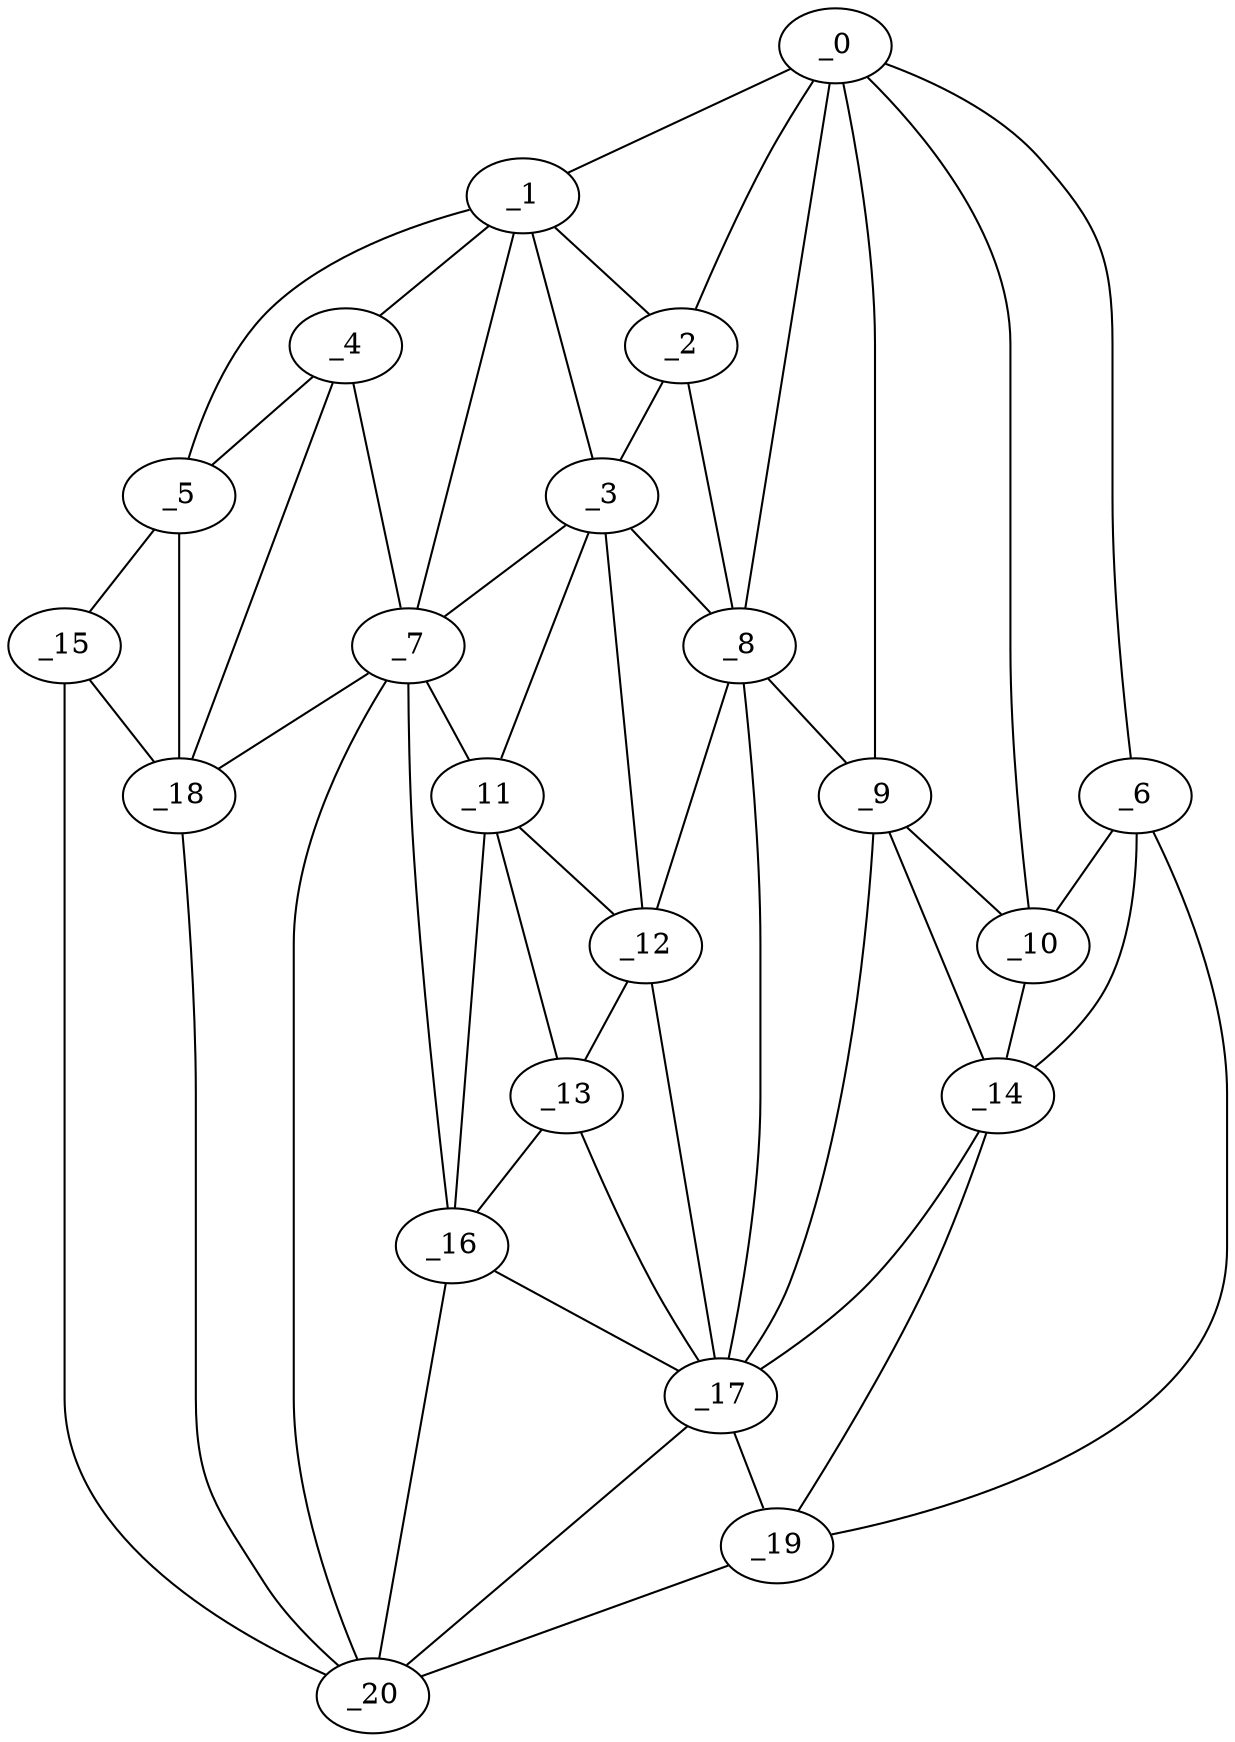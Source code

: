 graph "obj61__85.gxl" {
	_0	 [x=38,
		y=101];
	_1	 [x=39,
		y=40];
	_0 -- _1	 [valence=1];
	_2	 [x=39,
		y=92];
	_0 -- _2	 [valence=1];
	_6	 [x=62,
		y=125];
	_0 -- _6	 [valence=1];
	_8	 [x=67,
		y=95];
	_0 -- _8	 [valence=2];
	_9	 [x=67,
		y=103];
	_0 -- _9	 [valence=1];
	_10	 [x=67,
		y=110];
	_0 -- _10	 [valence=1];
	_1 -- _2	 [valence=2];
	_3	 [x=41,
		y=85];
	_1 -- _3	 [valence=1];
	_4	 [x=46,
		y=34];
	_1 -- _4	 [valence=2];
	_5	 [x=51,
		y=7];
	_1 -- _5	 [valence=1];
	_7	 [x=63,
		y=54];
	_1 -- _7	 [valence=2];
	_2 -- _3	 [valence=2];
	_2 -- _8	 [valence=1];
	_3 -- _7	 [valence=2];
	_3 -- _8	 [valence=1];
	_11	 [x=68,
		y=73];
	_3 -- _11	 [valence=2];
	_12	 [x=68,
		y=84];
	_3 -- _12	 [valence=2];
	_4 -- _5	 [valence=2];
	_4 -- _7	 [valence=2];
	_18	 [x=82,
		y=33];
	_4 -- _18	 [valence=2];
	_15	 [x=80,
		y=8];
	_5 -- _15	 [valence=1];
	_5 -- _18	 [valence=1];
	_6 -- _10	 [valence=2];
	_14	 [x=79,
		y=112];
	_6 -- _14	 [valence=1];
	_19	 [x=87,
		y=120];
	_6 -- _19	 [valence=1];
	_7 -- _11	 [valence=2];
	_16	 [x=81,
		y=64];
	_7 -- _16	 [valence=2];
	_7 -- _18	 [valence=1];
	_20	 [x=90,
		y=40];
	_7 -- _20	 [valence=2];
	_8 -- _9	 [valence=2];
	_8 -- _12	 [valence=2];
	_17	 [x=81,
		y=94];
	_8 -- _17	 [valence=2];
	_9 -- _10	 [valence=1];
	_9 -- _14	 [valence=2];
	_9 -- _17	 [valence=1];
	_10 -- _14	 [valence=2];
	_11 -- _12	 [valence=2];
	_13	 [x=78,
		y=79];
	_11 -- _13	 [valence=1];
	_11 -- _16	 [valence=2];
	_12 -- _13	 [valence=2];
	_12 -- _17	 [valence=1];
	_13 -- _16	 [valence=2];
	_13 -- _17	 [valence=1];
	_14 -- _17	 [valence=2];
	_14 -- _19	 [valence=2];
	_15 -- _18	 [valence=2];
	_15 -- _20	 [valence=1];
	_16 -- _17	 [valence=2];
	_16 -- _20	 [valence=1];
	_17 -- _19	 [valence=2];
	_17 -- _20	 [valence=1];
	_18 -- _20	 [valence=1];
	_19 -- _20	 [valence=1];
}
